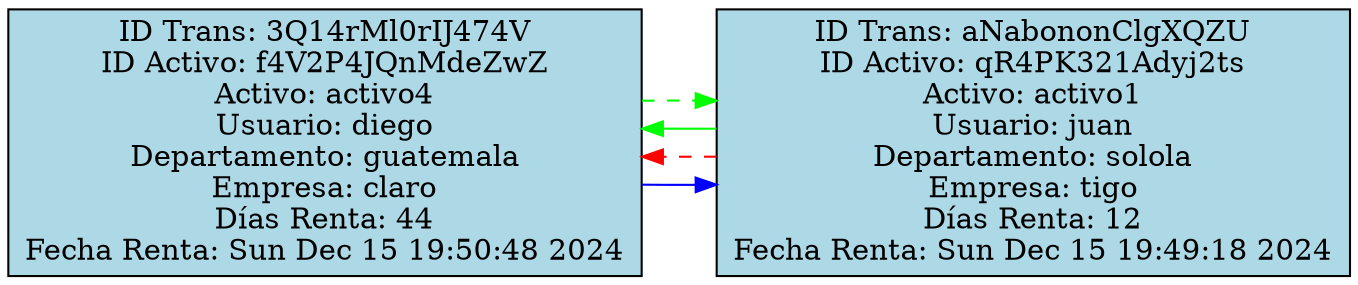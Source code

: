 digraph ListaTransacciones {
    rankdir=LR;
    node [shape=record, style=filled, fillcolor=lightblue];
    nodo0 [label="{ID Trans: 3Q14rMl0rIJ474V\nID Activo: f4V2P4JQnMdeZwZ\nActivo: activo4\nUsuario: diego\nDepartamento: guatemala\nEmpresa: claro\nDías Renta: 44\nFecha Renta: Sun Dec 15 19:50:48 2024
}"];
    nodo1 [label="{ID Trans: aNabononClgXQZU\nID Activo: qR4PK321Adyj2ts\nActivo: activo1\nUsuario: juan\nDepartamento: solola\nEmpresa: tigo\nDías Renta: 12\nFecha Renta: Sun Dec 15 19:49:18 2024
}"];
    nodo0 -> nodo1 [color=blue];
    nodo1 -> nodo0 [color=red, style=dashed];
    nodo1 -> nodo0 [color=green, constraint=false];
    nodo0 -> nodo1 [color=green, style=dashed, constraint=false];
}
